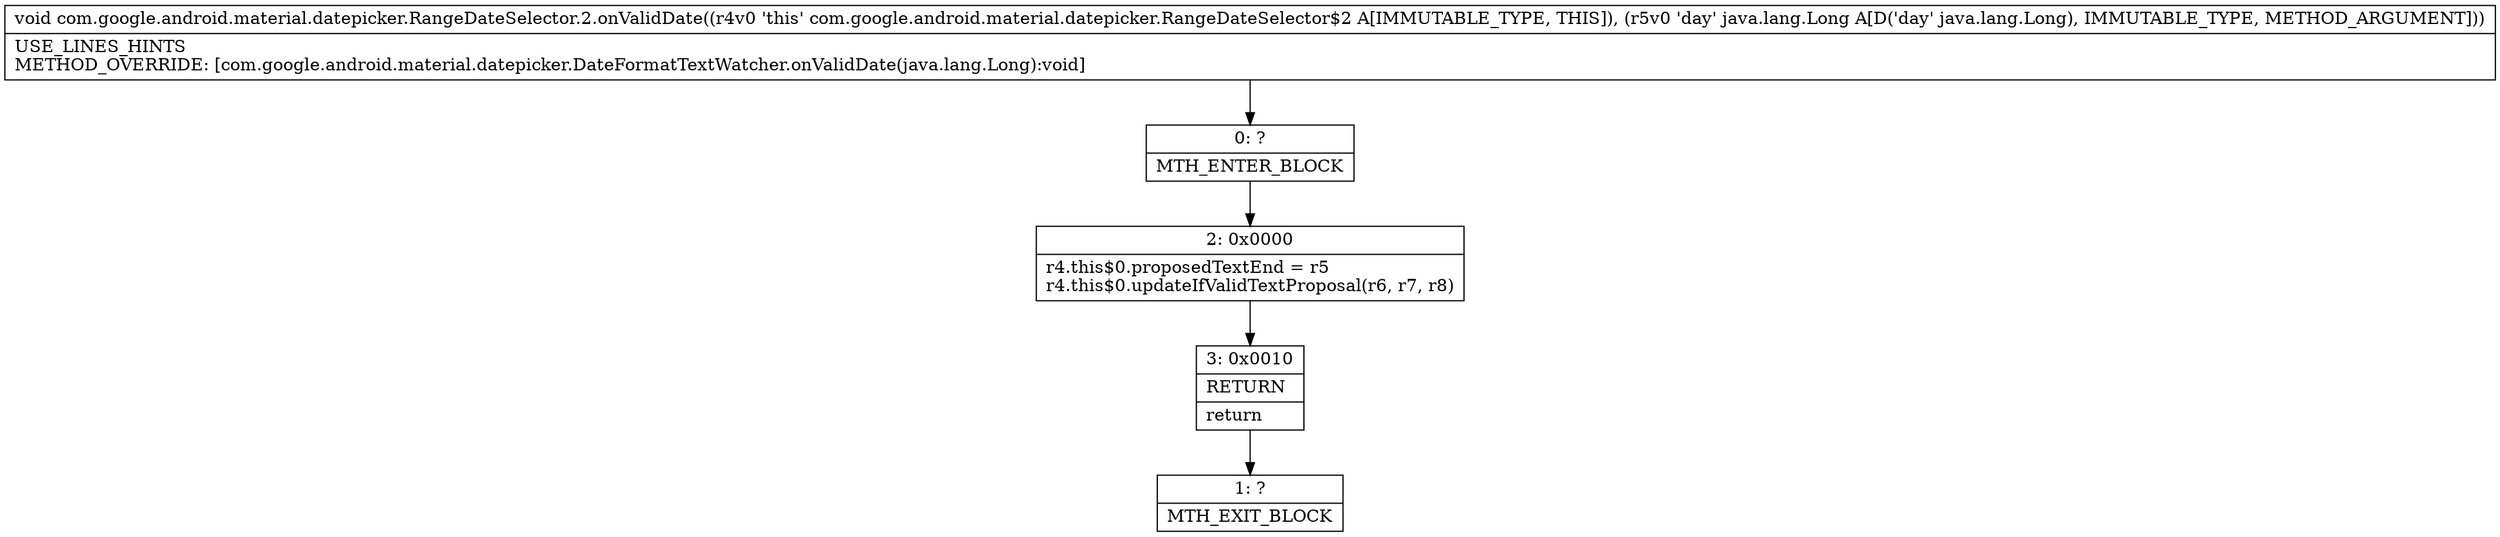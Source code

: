 digraph "CFG forcom.google.android.material.datepicker.RangeDateSelector.2.onValidDate(Ljava\/lang\/Long;)V" {
Node_0 [shape=record,label="{0\:\ ?|MTH_ENTER_BLOCK\l}"];
Node_2 [shape=record,label="{2\:\ 0x0000|r4.this$0.proposedTextEnd = r5\lr4.this$0.updateIfValidTextProposal(r6, r7, r8)\l}"];
Node_3 [shape=record,label="{3\:\ 0x0010|RETURN\l|return\l}"];
Node_1 [shape=record,label="{1\:\ ?|MTH_EXIT_BLOCK\l}"];
MethodNode[shape=record,label="{void com.google.android.material.datepicker.RangeDateSelector.2.onValidDate((r4v0 'this' com.google.android.material.datepicker.RangeDateSelector$2 A[IMMUTABLE_TYPE, THIS]), (r5v0 'day' java.lang.Long A[D('day' java.lang.Long), IMMUTABLE_TYPE, METHOD_ARGUMENT]))  | USE_LINES_HINTS\lMETHOD_OVERRIDE: [com.google.android.material.datepicker.DateFormatTextWatcher.onValidDate(java.lang.Long):void]\l}"];
MethodNode -> Node_0;Node_0 -> Node_2;
Node_2 -> Node_3;
Node_3 -> Node_1;
}

